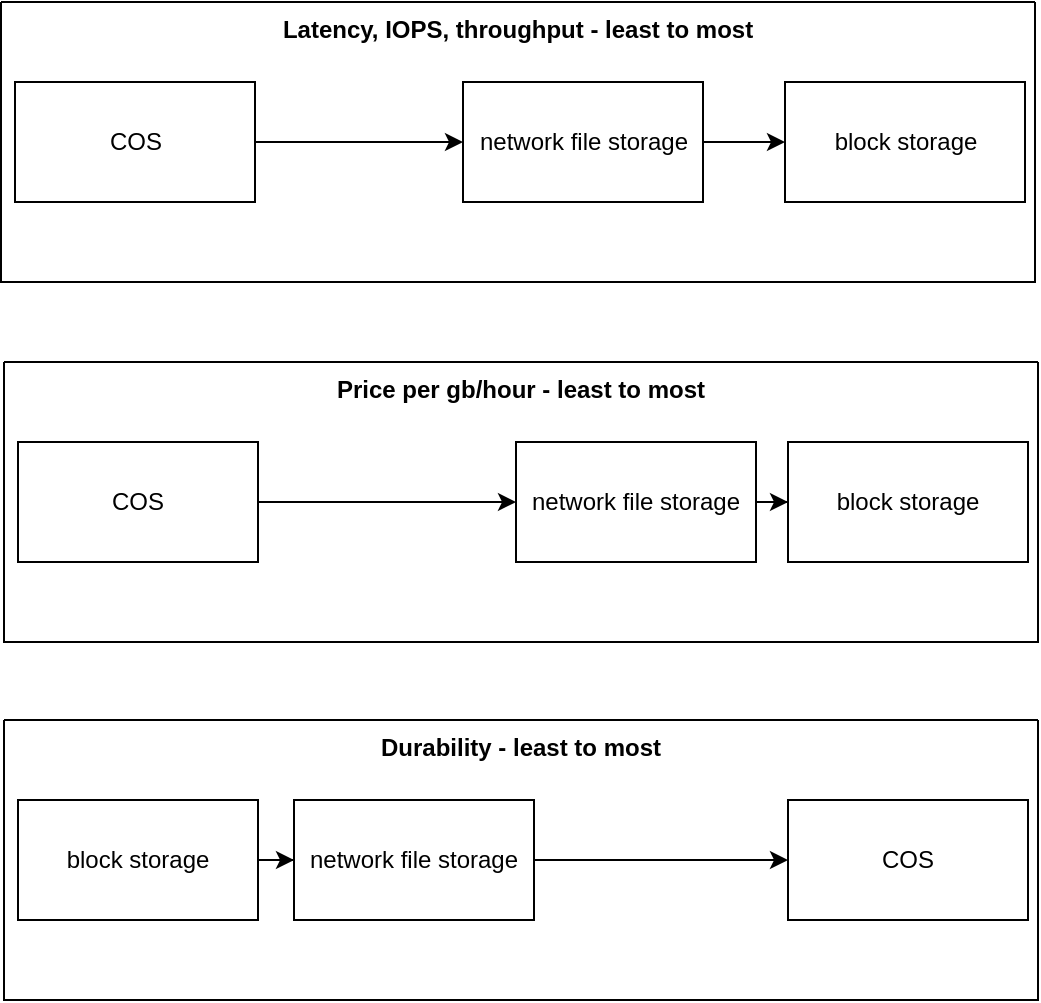 <mxfile version="16.5.1" type="device" pages="2"><diagram id="hGB6nEdysIOyzmtfeo0q" name="charts"><mxGraphModel dx="1106" dy="771" grid="0" gridSize="10" guides="1" tooltips="1" connect="1" arrows="1" fold="1" page="0" pageScale="1" pageWidth="1050" pageHeight="500" math="0" shadow="0"><root><mxCell id="0"/><mxCell id="1" parent="0"/><mxCell id="X8wKl_QDXqFPpLXZ5TFV-5" style="edgeStyle=orthogonalEdgeStyle;rounded=0;orthogonalLoop=1;jettySize=auto;html=1;entryX=0;entryY=0.5;entryDx=0;entryDy=0;" parent="1" source="X8wKl_QDXqFPpLXZ5TFV-1" target="X8wKl_QDXqFPpLXZ5TFV-2" edge="1"><mxGeometry relative="1" as="geometry"/></mxCell><mxCell id="X8wKl_QDXqFPpLXZ5TFV-1" value="block storage" style="rounded=0;whiteSpace=wrap;html=1;" parent="1" vertex="1"><mxGeometry x="83" y="649" width="120" height="60" as="geometry"/></mxCell><mxCell id="X8wKl_QDXqFPpLXZ5TFV-6" style="edgeStyle=orthogonalEdgeStyle;rounded=0;orthogonalLoop=1;jettySize=auto;html=1;entryX=0;entryY=0.5;entryDx=0;entryDy=0;" parent="1" source="X8wKl_QDXqFPpLXZ5TFV-2" target="X8wKl_QDXqFPpLXZ5TFV-3" edge="1"><mxGeometry relative="1" as="geometry"/></mxCell><mxCell id="X8wKl_QDXqFPpLXZ5TFV-2" value="network file storage" style="rounded=0;whiteSpace=wrap;html=1;" parent="1" vertex="1"><mxGeometry x="221" y="649" width="120" height="60" as="geometry"/></mxCell><mxCell id="X8wKl_QDXqFPpLXZ5TFV-3" value="COS" style="rounded=0;whiteSpace=wrap;html=1;" parent="1" vertex="1"><mxGeometry x="468" y="649" width="120" height="60" as="geometry"/></mxCell><mxCell id="X8wKl_QDXqFPpLXZ5TFV-7" value="Durability - least to most" style="swimlane;startSize=0;verticalAlign=top;" parent="1" vertex="1"><mxGeometry x="76" y="609" width="517" height="140" as="geometry"/></mxCell><mxCell id="X8wKl_QDXqFPpLXZ5TFV-8" style="edgeStyle=orthogonalEdgeStyle;rounded=0;orthogonalLoop=1;jettySize=auto;html=1;entryX=0;entryY=0.5;entryDx=0;entryDy=0;" parent="1" source="X8wKl_QDXqFPpLXZ5TFV-9" target="X8wKl_QDXqFPpLXZ5TFV-11" edge="1"><mxGeometry relative="1" as="geometry"/></mxCell><mxCell id="X8wKl_QDXqFPpLXZ5TFV-9" value="COS" style="rounded=0;whiteSpace=wrap;html=1;" parent="1" vertex="1"><mxGeometry x="81.5" y="290" width="120" height="60" as="geometry"/></mxCell><mxCell id="X8wKl_QDXqFPpLXZ5TFV-10" style="edgeStyle=orthogonalEdgeStyle;rounded=0;orthogonalLoop=1;jettySize=auto;html=1;entryX=0;entryY=0.5;entryDx=0;entryDy=0;" parent="1" source="X8wKl_QDXqFPpLXZ5TFV-11" target="X8wKl_QDXqFPpLXZ5TFV-12" edge="1"><mxGeometry relative="1" as="geometry"/></mxCell><mxCell id="X8wKl_QDXqFPpLXZ5TFV-11" value="network file storage" style="rounded=0;whiteSpace=wrap;html=1;" parent="1" vertex="1"><mxGeometry x="305.5" y="290" width="120" height="60" as="geometry"/></mxCell><mxCell id="X8wKl_QDXqFPpLXZ5TFV-12" value="block storage" style="rounded=0;whiteSpace=wrap;html=1;" parent="1" vertex="1"><mxGeometry x="466.5" y="290" width="120" height="60" as="geometry"/></mxCell><mxCell id="X8wKl_QDXqFPpLXZ5TFV-13" value="Latency, IOPS, throughput - least to most" style="swimlane;startSize=0;verticalAlign=top;" parent="1" vertex="1"><mxGeometry x="74.5" y="250" width="517" height="140" as="geometry"/></mxCell><mxCell id="X8wKl_QDXqFPpLXZ5TFV-14" style="edgeStyle=orthogonalEdgeStyle;rounded=0;orthogonalLoop=1;jettySize=auto;html=1;entryX=0;entryY=0.5;entryDx=0;entryDy=0;" parent="1" source="X8wKl_QDXqFPpLXZ5TFV-15" target="X8wKl_QDXqFPpLXZ5TFV-17" edge="1"><mxGeometry relative="1" as="geometry"/></mxCell><mxCell id="X8wKl_QDXqFPpLXZ5TFV-15" value="COS" style="rounded=0;whiteSpace=wrap;html=1;" parent="1" vertex="1"><mxGeometry x="83" y="470" width="120" height="60" as="geometry"/></mxCell><mxCell id="X8wKl_QDXqFPpLXZ5TFV-16" style="edgeStyle=orthogonalEdgeStyle;rounded=0;orthogonalLoop=1;jettySize=auto;html=1;entryX=0;entryY=0.5;entryDx=0;entryDy=0;" parent="1" source="X8wKl_QDXqFPpLXZ5TFV-17" target="X8wKl_QDXqFPpLXZ5TFV-18" edge="1"><mxGeometry relative="1" as="geometry"/></mxCell><mxCell id="X8wKl_QDXqFPpLXZ5TFV-17" value="network file storage" style="rounded=0;whiteSpace=wrap;html=1;" parent="1" vertex="1"><mxGeometry x="332" y="470" width="120" height="60" as="geometry"/></mxCell><mxCell id="X8wKl_QDXqFPpLXZ5TFV-18" value="block storage" style="rounded=0;whiteSpace=wrap;html=1;" parent="1" vertex="1"><mxGeometry x="468" y="470" width="120" height="60" as="geometry"/></mxCell><mxCell id="X8wKl_QDXqFPpLXZ5TFV-19" value="Price per gb/hour - least to most" style="swimlane;startSize=0;verticalAlign=top;" parent="1" vertex="1"><mxGeometry x="76" y="430" width="517" height="140" as="geometry"/></mxCell></root></mxGraphModel></diagram><diagram id="a2iryflB9kTTHHLB6Tb1" name="more"><mxGraphModel dx="1964" dy="1783" grid="0" gridSize="10" guides="1" tooltips="1" connect="1" arrows="1" fold="1" page="0" pageScale="1" pageWidth="1050" pageHeight="500" math="0" shadow="0"><root><mxCell id="VLhKbRSprbCbZMqq2PVI-0"/><mxCell id="VLhKbRSprbCbZMqq2PVI-1" parent="VLhKbRSprbCbZMqq2PVI-0"/><mxCell id="UNGejeXtJrEb1ctfxRay-0" value="IBM Cloud" style="shape=mxgraph.ibm.box;prType=cloud;fontStyle=0;verticalAlign=top;align=left;spacingLeft=32;spacingTop=4;fillColor=none;rounded=0;whiteSpace=wrap;html=1;strokeColor=#4376BB;strokeWidth=3;dashed=0;container=0;spacing=-4;collapsible=0;expand=0;recursiveResize=0;" parent="VLhKbRSprbCbZMqq2PVI-1" vertex="1"><mxGeometry x="-598" y="-92" width="898" height="502" as="geometry"/></mxCell><mxCell id="UNGejeXtJrEb1ctfxRay-3" value="Zone" style="shape=mxgraph.ibm.box;prType=zone;fontStyle=0;verticalAlign=top;align=left;spacingLeft=32;spacingTop=4;fillColor=#E0E0E0;rounded=0;whiteSpace=wrap;html=1;strokeColor=#919191;strokeWidth=1;dashed=0;container=0;spacing=-4;collapsible=0;expand=0;recursiveResize=0;" parent="VLhKbRSprbCbZMqq2PVI-1" vertex="1"><mxGeometry x="-561.5" y="41" width="569" height="186" as="geometry"/></mxCell><mxCell id="UNGejeXtJrEb1ctfxRay-2" value="VPC" style="shape=mxgraph.ibm.box;prType=vpc;fontStyle=0;verticalAlign=top;align=left;spacingLeft=32;spacingTop=4;fillColor=none;rounded=0;whiteSpace=wrap;html=1;strokeColor=#4376BB;strokeWidth=2;dashed=0;container=0;spacing=-4;collapsible=0;expand=0;recursiveResize=0;" parent="VLhKbRSprbCbZMqq2PVI-1" vertex="1"><mxGeometry x="-540" y="-33" width="403" height="376" as="geometry"/></mxCell><mxCell id="UNGejeXtJrEb1ctfxRay-1" value="Region" style="points=[[0,0],[0.25,0],[0.5,0],[0.75,0],[1,0],[1,0.25],[1,0.5],[1,0.75],[1,1],[0.75,1],[0.5,1],[0.25,1],[0,1],[0,0.75],[0,0.5],[0,0.25]];outlineConnect=0;gradientColor=none;html=1;whiteSpace=wrap;fontSize=12;fontStyle=0;container=0;pointerEvents=0;collapsible=0;recursiveResize=0;shape=mxgraph.aws4.group;grIcon=mxgraph.aws4.group_region;strokeColor=#147EBA;fillColor=none;verticalAlign=top;align=left;spacingLeft=30;fontColor=#147EBA;dashed=1;" parent="VLhKbRSprbCbZMqq2PVI-1" vertex="1"><mxGeometry x="-569" y="-62" width="584" height="437" as="geometry"/></mxCell><mxCell id="UNGejeXtJrEb1ctfxRay-6" value="Regional&lt;br&gt;Bucket" style="aspect=fixed;perimeter=ellipsePerimeter;html=1;align=center;shadow=0;dashed=0;fontColor=#4277BB;labelBackgroundColor=#ffffff;fontSize=12;spacingTop=3;image;image=img/lib/ibm/vpc/ObjectStorage.svg;" parent="VLhKbRSprbCbZMqq2PVI-1" vertex="1"><mxGeometry x="-91" y="-60" width="60" height="60" as="geometry"/></mxCell><mxCell id="UNGejeXtJrEb1ctfxRay-12" value="Cross Region&lt;br&gt;Bucket" style="aspect=fixed;perimeter=ellipsePerimeter;html=1;align=center;shadow=0;dashed=0;fontColor=#4277BB;labelBackgroundColor=#ffffff;fontSize=12;spacingTop=3;image;image=img/lib/ibm/vpc/ObjectStorage.svg;" parent="VLhKbRSprbCbZMqq2PVI-1" vertex="1"><mxGeometry x="31" y="260" width="60" height="60" as="geometry"/></mxCell><mxCell id="UNGejeXtJrEb1ctfxRay-4" value="File share" style="sketch=0;outlineConnect=0;fontColor=#232F3E;gradientColor=none;fillColor=#3F8624;strokeColor=none;dashed=0;verticalLabelPosition=bottom;verticalAlign=top;align=center;html=1;fontSize=12;fontStyle=0;aspect=fixed;pointerEvents=1;shape=mxgraph.aws4.file_system;" parent="VLhKbRSprbCbZMqq2PVI-1" vertex="1"><mxGeometry x="-106.5" y="70" width="78" height="73" as="geometry"/></mxCell><mxCell id="UNGejeXtJrEb1ctfxRay-8" style="edgeStyle=orthogonalEdgeStyle;rounded=0;orthogonalLoop=1;jettySize=auto;html=1;" parent="VLhKbRSprbCbZMqq2PVI-1" source="UNGejeXtJrEb1ctfxRay-5" target="UNGejeXtJrEb1ctfxRay-7" edge="1"><mxGeometry relative="1" as="geometry"/></mxCell><mxCell id="UNGejeXtJrEb1ctfxRay-11" style="edgeStyle=none;rounded=0;orthogonalLoop=1;jettySize=auto;html=1;" parent="VLhKbRSprbCbZMqq2PVI-1" source="UNGejeXtJrEb1ctfxRay-5" target="UNGejeXtJrEb1ctfxRay-4" edge="1"><mxGeometry relative="1" as="geometry"/></mxCell><mxCell id="UNGejeXtJrEb1ctfxRay-24" style="edgeStyle=none;rounded=0;orthogonalLoop=1;jettySize=auto;html=1;" parent="VLhKbRSprbCbZMqq2PVI-1" source="UNGejeXtJrEb1ctfxRay-5" target="UNGejeXtJrEb1ctfxRay-6" edge="1"><mxGeometry relative="1" as="geometry"/></mxCell><mxCell id="UNGejeXtJrEb1ctfxRay-25" style="edgeStyle=none;rounded=0;orthogonalLoop=1;jettySize=auto;html=1;entryX=0;entryY=0.25;entryDx=0;entryDy=0;" parent="VLhKbRSprbCbZMqq2PVI-1" source="UNGejeXtJrEb1ctfxRay-5" target="UNGejeXtJrEb1ctfxRay-12" edge="1"><mxGeometry relative="1" as="geometry"/></mxCell><mxCell id="UNGejeXtJrEb1ctfxRay-5" value="Instance B" style="aspect=fixed;perimeter=ellipsePerimeter;html=1;align=center;shadow=0;dashed=0;fontColor=#4277BB;labelBackgroundColor=#ffffff;fontSize=12;spacingTop=3;image;image=img/lib/ibm/vpc/Instance.svg;" parent="VLhKbRSprbCbZMqq2PVI-1" vertex="1"><mxGeometry x="-374.5" y="136" width="60" height="60" as="geometry"/></mxCell><mxCell id="UNGejeXtJrEb1ctfxRay-7" value="Volume" style="aspect=fixed;perimeter=ellipsePerimeter;html=1;align=center;shadow=0;dashed=0;fontColor=#4277BB;labelBackgroundColor=#ffffff;fontSize=12;spacingTop=3;image;image=img/lib/ibm/vpc/BlockStorage.svg;" parent="VLhKbRSprbCbZMqq2PVI-1" vertex="1"><mxGeometry x="-502.5" y="136" width="60" height="60" as="geometry"/></mxCell><mxCell id="UNGejeXtJrEb1ctfxRay-10" style="rounded=0;orthogonalLoop=1;jettySize=auto;html=1;" parent="VLhKbRSprbCbZMqq2PVI-1" source="UNGejeXtJrEb1ctfxRay-9" target="UNGejeXtJrEb1ctfxRay-4" edge="1"><mxGeometry relative="1" as="geometry"/></mxCell><mxCell id="UNGejeXtJrEb1ctfxRay-9" value="Instance A" style="aspect=fixed;perimeter=ellipsePerimeter;html=1;align=center;shadow=0;dashed=0;fontColor=#4277BB;labelBackgroundColor=#ffffff;fontSize=12;spacingTop=3;image;image=img/lib/ibm/vpc/Instance.svg;" parent="VLhKbRSprbCbZMqq2PVI-1" vertex="1"><mxGeometry x="-374.5" y="45" width="60" height="60" as="geometry"/></mxCell><mxCell id="r-NGcEsC-XA_4XCrBKMu-0" value="Instance&lt;br&gt;storage" style="aspect=fixed;perimeter=ellipsePerimeter;html=1;align=center;shadow=0;dashed=0;fontColor=#4277BB;labelBackgroundColor=#ffffff;fontSize=12;spacingTop=3;image;image=img/lib/ibm/vpc/BlockStorage.svg;" vertex="1" parent="VLhKbRSprbCbZMqq2PVI-1"><mxGeometry x="-436" y="45" width="60" height="60" as="geometry"/></mxCell></root></mxGraphModel></diagram></mxfile>